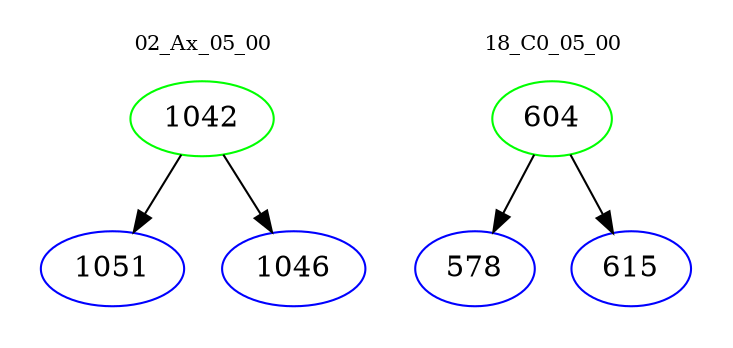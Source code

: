 digraph{
subgraph cluster_0 {
color = white
label = "02_Ax_05_00";
fontsize=10;
T0_1042 [label="1042", color="green"]
T0_1042 -> T0_1051 [color="black"]
T0_1051 [label="1051", color="blue"]
T0_1042 -> T0_1046 [color="black"]
T0_1046 [label="1046", color="blue"]
}
subgraph cluster_1 {
color = white
label = "18_C0_05_00";
fontsize=10;
T1_604 [label="604", color="green"]
T1_604 -> T1_578 [color="black"]
T1_578 [label="578", color="blue"]
T1_604 -> T1_615 [color="black"]
T1_615 [label="615", color="blue"]
}
}
